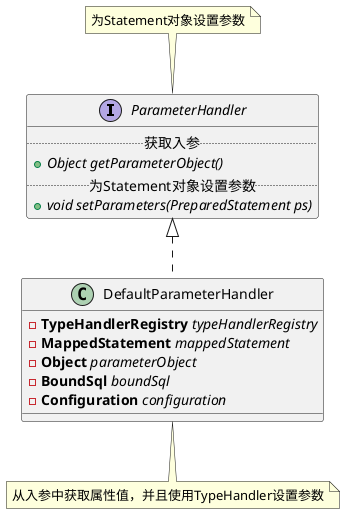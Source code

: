 @startuml

interface ParameterHandler {
    ..获取入参..
    + {abstract} Object getParameterObject()
    ..为Statement对象设置参数..
    + {abstract} void setParameters(PreparedStatement ps)
}

note top of ParameterHandler
    为Statement对象设置参数
end note


class DefaultParameterHandler implements ParameterHandler {
    - <b>TypeHandlerRegistry</b> <i>typeHandlerRegistry</i>
    - <b>MappedStatement</b> <i>mappedStatement</i>
    - <b>Object</b> <i>parameterObject</i>
    - <b>BoundSql</b> <i>boundSql</i>
    - <b>Configuration</b> <i>configuration</i>
}

note bottom of DefaultParameterHandler
    从入参中获取属性值，并且使用TypeHandler设置参数
end note

@enduml